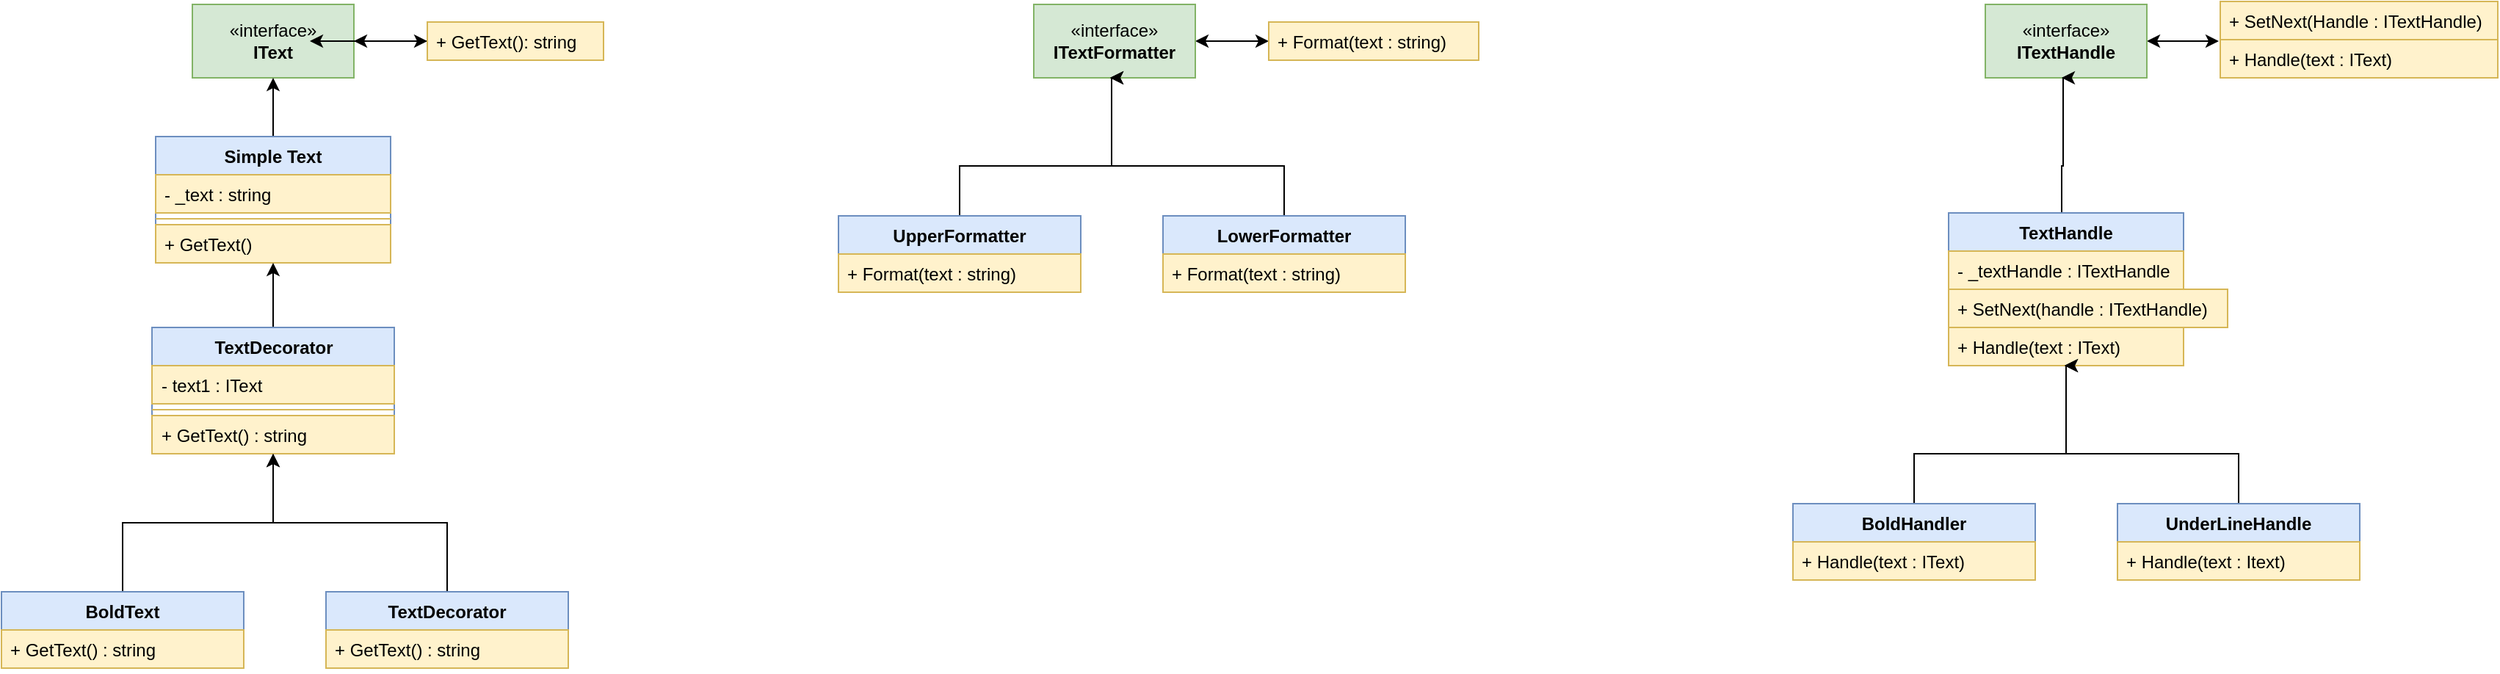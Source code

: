 <mxfile version="24.3.0" type="device">
  <diagram name="Page-1" id="FCb4uR7s8d6snr1PTSdy">
    <mxGraphModel dx="2035" dy="2242" grid="1" gridSize="10" guides="1" tooltips="1" connect="1" arrows="1" fold="1" page="1" pageScale="1" pageWidth="827" pageHeight="1169" math="0" shadow="0">
      <root>
        <mxCell id="0" />
        <mxCell id="1" parent="0" />
        <mxCell id="NWJbPEcg0emF1evyYPGT-3" style="edgeStyle=orthogonalEdgeStyle;rounded=0;orthogonalLoop=1;jettySize=auto;html=1;startArrow=classic;startFill=1;" edge="1" parent="1" source="NWJbPEcg0emF1evyYPGT-1" target="NWJbPEcg0emF1evyYPGT-2">
          <mxGeometry relative="1" as="geometry" />
        </mxCell>
        <mxCell id="NWJbPEcg0emF1evyYPGT-1" value="«interface»&lt;br&gt;&lt;b&gt;IText&lt;/b&gt;" style="html=1;whiteSpace=wrap;fillColor=#d5e8d4;strokeColor=#82b366;" vertex="1" parent="1">
          <mxGeometry x="130" width="110" height="50" as="geometry" />
        </mxCell>
        <mxCell id="NWJbPEcg0emF1evyYPGT-30" value="" style="edgeStyle=orthogonalEdgeStyle;rounded=0;orthogonalLoop=1;jettySize=auto;html=1;" edge="1" parent="1" source="NWJbPEcg0emF1evyYPGT-2">
          <mxGeometry relative="1" as="geometry">
            <mxPoint x="210" y="25" as="targetPoint" />
          </mxGeometry>
        </mxCell>
        <mxCell id="NWJbPEcg0emF1evyYPGT-2" value="+ GetText(): string" style="text;strokeColor=#d6b656;fillColor=#fff2cc;align=left;verticalAlign=top;spacingLeft=4;spacingRight=4;overflow=hidden;rotatable=0;points=[[0,0.5],[1,0.5]];portConstraint=eastwest;whiteSpace=wrap;html=1;" vertex="1" parent="1">
          <mxGeometry x="290" y="12" width="120" height="26" as="geometry" />
        </mxCell>
        <mxCell id="NWJbPEcg0emF1evyYPGT-12" style="edgeStyle=orthogonalEdgeStyle;rounded=0;orthogonalLoop=1;jettySize=auto;html=1;entryX=0.5;entryY=1;entryDx=0;entryDy=0;" edge="1" parent="1" source="NWJbPEcg0emF1evyYPGT-4" target="NWJbPEcg0emF1evyYPGT-1">
          <mxGeometry relative="1" as="geometry" />
        </mxCell>
        <mxCell id="NWJbPEcg0emF1evyYPGT-4" value="Simple Text" style="swimlane;fontStyle=1;align=center;verticalAlign=top;childLayout=stackLayout;horizontal=1;startSize=26;horizontalStack=0;resizeParent=1;resizeParentMax=0;resizeLast=0;collapsible=1;marginBottom=0;whiteSpace=wrap;html=1;fillColor=#dae8fc;strokeColor=#6c8ebf;" vertex="1" parent="1">
          <mxGeometry x="105" y="90" width="160" height="86" as="geometry" />
        </mxCell>
        <mxCell id="NWJbPEcg0emF1evyYPGT-5" value="- _text : string" style="text;strokeColor=#d6b656;fillColor=#fff2cc;align=left;verticalAlign=top;spacingLeft=4;spacingRight=4;overflow=hidden;rotatable=0;points=[[0,0.5],[1,0.5]];portConstraint=eastwest;whiteSpace=wrap;html=1;" vertex="1" parent="NWJbPEcg0emF1evyYPGT-4">
          <mxGeometry y="26" width="160" height="26" as="geometry" />
        </mxCell>
        <mxCell id="NWJbPEcg0emF1evyYPGT-6" value="" style="line;strokeWidth=1;fillColor=#fff2cc;align=left;verticalAlign=middle;spacingTop=-1;spacingLeft=3;spacingRight=3;rotatable=0;labelPosition=right;points=[];portConstraint=eastwest;strokeColor=#d6b656;" vertex="1" parent="NWJbPEcg0emF1evyYPGT-4">
          <mxGeometry y="52" width="160" height="8" as="geometry" />
        </mxCell>
        <mxCell id="NWJbPEcg0emF1evyYPGT-7" value="+ GetText()" style="text;strokeColor=#d6b656;fillColor=#fff2cc;align=left;verticalAlign=top;spacingLeft=4;spacingRight=4;overflow=hidden;rotatable=0;points=[[0,0.5],[1,0.5]];portConstraint=eastwest;whiteSpace=wrap;html=1;" vertex="1" parent="NWJbPEcg0emF1evyYPGT-4">
          <mxGeometry y="60" width="160" height="26" as="geometry" />
        </mxCell>
        <mxCell id="NWJbPEcg0emF1evyYPGT-17" style="edgeStyle=orthogonalEdgeStyle;rounded=0;orthogonalLoop=1;jettySize=auto;html=1;entryX=0.5;entryY=1;entryDx=0;entryDy=0;" edge="1" parent="1" source="NWJbPEcg0emF1evyYPGT-13" target="NWJbPEcg0emF1evyYPGT-4">
          <mxGeometry relative="1" as="geometry" />
        </mxCell>
        <mxCell id="NWJbPEcg0emF1evyYPGT-13" value="TextDecorator" style="swimlane;fontStyle=1;align=center;verticalAlign=top;childLayout=stackLayout;horizontal=1;startSize=26;horizontalStack=0;resizeParent=1;resizeParentMax=0;resizeLast=0;collapsible=1;marginBottom=0;whiteSpace=wrap;html=1;fillColor=#dae8fc;strokeColor=#6c8ebf;" vertex="1" parent="1">
          <mxGeometry x="102.5" y="220" width="165" height="86" as="geometry" />
        </mxCell>
        <mxCell id="NWJbPEcg0emF1evyYPGT-14" value="- text1 : IText" style="text;strokeColor=#d6b656;fillColor=#fff2cc;align=left;verticalAlign=top;spacingLeft=4;spacingRight=4;overflow=hidden;rotatable=0;points=[[0,0.5],[1,0.5]];portConstraint=eastwest;whiteSpace=wrap;html=1;" vertex="1" parent="NWJbPEcg0emF1evyYPGT-13">
          <mxGeometry y="26" width="165" height="26" as="geometry" />
        </mxCell>
        <mxCell id="NWJbPEcg0emF1evyYPGT-15" value="" style="line;strokeWidth=1;fillColor=#fff2cc;align=left;verticalAlign=middle;spacingTop=-1;spacingLeft=3;spacingRight=3;rotatable=0;labelPosition=right;points=[];portConstraint=eastwest;strokeColor=#d6b656;" vertex="1" parent="NWJbPEcg0emF1evyYPGT-13">
          <mxGeometry y="52" width="165" height="8" as="geometry" />
        </mxCell>
        <mxCell id="NWJbPEcg0emF1evyYPGT-16" value="+ GetText() : string" style="text;strokeColor=#d6b656;fillColor=#fff2cc;align=left;verticalAlign=top;spacingLeft=4;spacingRight=4;overflow=hidden;rotatable=0;points=[[0,0.5],[1,0.5]];portConstraint=eastwest;whiteSpace=wrap;html=1;" vertex="1" parent="NWJbPEcg0emF1evyYPGT-13">
          <mxGeometry y="60" width="165" height="26" as="geometry" />
        </mxCell>
        <mxCell id="NWJbPEcg0emF1evyYPGT-22" style="edgeStyle=orthogonalEdgeStyle;rounded=0;orthogonalLoop=1;jettySize=auto;html=1;entryX=0.5;entryY=1;entryDx=0;entryDy=0;" edge="1" parent="1" source="NWJbPEcg0emF1evyYPGT-18" target="NWJbPEcg0emF1evyYPGT-13">
          <mxGeometry relative="1" as="geometry" />
        </mxCell>
        <mxCell id="NWJbPEcg0emF1evyYPGT-18" value="BoldText" style="swimlane;fontStyle=1;align=center;verticalAlign=top;childLayout=stackLayout;horizontal=1;startSize=26;horizontalStack=0;resizeParent=1;resizeParentMax=0;resizeLast=0;collapsible=1;marginBottom=0;whiteSpace=wrap;html=1;fillColor=#dae8fc;strokeColor=#6c8ebf;" vertex="1" parent="1">
          <mxGeometry y="400" width="165" height="52" as="geometry" />
        </mxCell>
        <mxCell id="NWJbPEcg0emF1evyYPGT-21" value="+ GetText() : string" style="text;strokeColor=#d6b656;fillColor=#fff2cc;align=left;verticalAlign=top;spacingLeft=4;spacingRight=4;overflow=hidden;rotatable=0;points=[[0,0.5],[1,0.5]];portConstraint=eastwest;whiteSpace=wrap;html=1;" vertex="1" parent="NWJbPEcg0emF1evyYPGT-18">
          <mxGeometry y="26" width="165" height="26" as="geometry" />
        </mxCell>
        <mxCell id="NWJbPEcg0emF1evyYPGT-28" style="edgeStyle=orthogonalEdgeStyle;rounded=0;orthogonalLoop=1;jettySize=auto;html=1;entryX=0.5;entryY=1;entryDx=0;entryDy=0;" edge="1" parent="1" source="NWJbPEcg0emF1evyYPGT-24" target="NWJbPEcg0emF1evyYPGT-13">
          <mxGeometry relative="1" as="geometry" />
        </mxCell>
        <mxCell id="NWJbPEcg0emF1evyYPGT-24" value="TextDecorator" style="swimlane;fontStyle=1;align=center;verticalAlign=top;childLayout=stackLayout;horizontal=1;startSize=26;horizontalStack=0;resizeParent=1;resizeParentMax=0;resizeLast=0;collapsible=1;marginBottom=0;whiteSpace=wrap;html=1;fillColor=#dae8fc;strokeColor=#6c8ebf;" vertex="1" parent="1">
          <mxGeometry x="221" y="400" width="165" height="52" as="geometry" />
        </mxCell>
        <mxCell id="NWJbPEcg0emF1evyYPGT-27" value="+ GetText() : string" style="text;strokeColor=#d6b656;fillColor=#fff2cc;align=left;verticalAlign=top;spacingLeft=4;spacingRight=4;overflow=hidden;rotatable=0;points=[[0,0.5],[1,0.5]];portConstraint=eastwest;whiteSpace=wrap;html=1;" vertex="1" parent="NWJbPEcg0emF1evyYPGT-24">
          <mxGeometry y="26" width="165" height="26" as="geometry" />
        </mxCell>
        <mxCell id="NWJbPEcg0emF1evyYPGT-31" style="edgeStyle=orthogonalEdgeStyle;rounded=0;orthogonalLoop=1;jettySize=auto;html=1;startArrow=classic;startFill=1;" edge="1" parent="1" source="NWJbPEcg0emF1evyYPGT-32" target="NWJbPEcg0emF1evyYPGT-34">
          <mxGeometry relative="1" as="geometry" />
        </mxCell>
        <mxCell id="NWJbPEcg0emF1evyYPGT-32" value="«interface»&lt;br&gt;&lt;b&gt;ITextFormatter&lt;/b&gt;" style="html=1;whiteSpace=wrap;fillColor=#d5e8d4;strokeColor=#82b366;" vertex="1" parent="1">
          <mxGeometry x="703" width="110" height="50" as="geometry" />
        </mxCell>
        <mxCell id="NWJbPEcg0emF1evyYPGT-34" value="+ Format(text : string)" style="text;strokeColor=#d6b656;fillColor=#fff2cc;align=left;verticalAlign=top;spacingLeft=4;spacingRight=4;overflow=hidden;rotatable=0;points=[[0,0.5],[1,0.5]];portConstraint=eastwest;whiteSpace=wrap;html=1;" vertex="1" parent="1">
          <mxGeometry x="863" y="12" width="143" height="26" as="geometry" />
        </mxCell>
        <mxCell id="NWJbPEcg0emF1evyYPGT-35" style="edgeStyle=orthogonalEdgeStyle;rounded=0;orthogonalLoop=1;jettySize=auto;html=1;entryX=0.5;entryY=1;entryDx=0;entryDy=0;" edge="1" parent="1" source="NWJbPEcg0emF1evyYPGT-36">
          <mxGeometry relative="1" as="geometry">
            <mxPoint x="755" y="50" as="targetPoint" />
            <Array as="points">
              <mxPoint x="652" y="110" />
              <mxPoint x="756" y="110" />
              <mxPoint x="756" y="50" />
            </Array>
          </mxGeometry>
        </mxCell>
        <mxCell id="NWJbPEcg0emF1evyYPGT-36" value="UpperFormatter" style="swimlane;fontStyle=1;align=center;verticalAlign=top;childLayout=stackLayout;horizontal=1;startSize=26;horizontalStack=0;resizeParent=1;resizeParentMax=0;resizeLast=0;collapsible=1;marginBottom=0;whiteSpace=wrap;html=1;fillColor=#dae8fc;strokeColor=#6c8ebf;" vertex="1" parent="1">
          <mxGeometry x="570" y="144" width="165" height="52" as="geometry" />
        </mxCell>
        <mxCell id="NWJbPEcg0emF1evyYPGT-37" value="+ Format(text : string)" style="text;strokeColor=#d6b656;fillColor=#fff2cc;align=left;verticalAlign=top;spacingLeft=4;spacingRight=4;overflow=hidden;rotatable=0;points=[[0,0.5],[1,0.5]];portConstraint=eastwest;whiteSpace=wrap;html=1;" vertex="1" parent="NWJbPEcg0emF1evyYPGT-36">
          <mxGeometry y="26" width="165" height="26" as="geometry" />
        </mxCell>
        <mxCell id="NWJbPEcg0emF1evyYPGT-38" style="edgeStyle=orthogonalEdgeStyle;rounded=0;orthogonalLoop=1;jettySize=auto;html=1;entryX=0.5;entryY=1;entryDx=0;entryDy=0;" edge="1" parent="1" source="NWJbPEcg0emF1evyYPGT-39">
          <mxGeometry relative="1" as="geometry">
            <mxPoint x="755" y="50" as="targetPoint" />
            <Array as="points">
              <mxPoint x="874" y="110" />
              <mxPoint x="756" y="110" />
              <mxPoint x="756" y="50" />
            </Array>
          </mxGeometry>
        </mxCell>
        <mxCell id="NWJbPEcg0emF1evyYPGT-39" value="LowerFormatter" style="swimlane;fontStyle=1;align=center;verticalAlign=top;childLayout=stackLayout;horizontal=1;startSize=26;horizontalStack=0;resizeParent=1;resizeParentMax=0;resizeLast=0;collapsible=1;marginBottom=0;whiteSpace=wrap;html=1;fillColor=#dae8fc;strokeColor=#6c8ebf;" vertex="1" parent="1">
          <mxGeometry x="791" y="144" width="165" height="52" as="geometry" />
        </mxCell>
        <mxCell id="NWJbPEcg0emF1evyYPGT-40" value="+ Format(text : string)" style="text;strokeColor=#d6b656;fillColor=#fff2cc;align=left;verticalAlign=top;spacingLeft=4;spacingRight=4;overflow=hidden;rotatable=0;points=[[0,0.5],[1,0.5]];portConstraint=eastwest;whiteSpace=wrap;html=1;" vertex="1" parent="NWJbPEcg0emF1evyYPGT-39">
          <mxGeometry y="26" width="165" height="26" as="geometry" />
        </mxCell>
        <mxCell id="NWJbPEcg0emF1evyYPGT-41" style="edgeStyle=orthogonalEdgeStyle;rounded=0;orthogonalLoop=1;jettySize=auto;html=1;startArrow=classic;startFill=1;" edge="1" parent="1" source="NWJbPEcg0emF1evyYPGT-42">
          <mxGeometry relative="1" as="geometry">
            <mxPoint x="1510" y="25" as="targetPoint" />
          </mxGeometry>
        </mxCell>
        <mxCell id="NWJbPEcg0emF1evyYPGT-42" value="«interface»&lt;br&gt;&lt;b&gt;ITextHandle&lt;/b&gt;" style="html=1;whiteSpace=wrap;fillColor=#d5e8d4;strokeColor=#82b366;" vertex="1" parent="1">
          <mxGeometry x="1351" width="110" height="50" as="geometry" />
        </mxCell>
        <mxCell id="NWJbPEcg0emF1evyYPGT-43" value="+ SetNext(Handle :&amp;nbsp;ITextHandle)" style="text;strokeColor=#d6b656;fillColor=#fff2cc;align=left;verticalAlign=top;spacingLeft=4;spacingRight=4;overflow=hidden;rotatable=0;points=[[0,0.5],[1,0.5]];portConstraint=eastwest;whiteSpace=wrap;html=1;" vertex="1" parent="1">
          <mxGeometry x="1511" y="-2" width="189" height="26" as="geometry" />
        </mxCell>
        <mxCell id="NWJbPEcg0emF1evyYPGT-44" style="edgeStyle=orthogonalEdgeStyle;rounded=0;orthogonalLoop=1;jettySize=auto;html=1;entryX=0.5;entryY=1;entryDx=0;entryDy=0;exitX=0.5;exitY=0;exitDx=0;exitDy=0;" edge="1" parent="1" source="NWJbPEcg0emF1evyYPGT-45">
          <mxGeometry relative="1" as="geometry">
            <mxPoint x="1403" y="50" as="targetPoint" />
            <Array as="points">
              <mxPoint x="1403" y="144" />
              <mxPoint x="1403" y="110" />
              <mxPoint x="1404" y="110" />
              <mxPoint x="1404" y="50" />
            </Array>
          </mxGeometry>
        </mxCell>
        <mxCell id="NWJbPEcg0emF1evyYPGT-45" value="TextHandle" style="swimlane;fontStyle=1;align=center;verticalAlign=top;childLayout=stackLayout;horizontal=1;startSize=26;horizontalStack=0;resizeParent=1;resizeParentMax=0;resizeLast=0;collapsible=1;marginBottom=0;whiteSpace=wrap;html=1;fillColor=#dae8fc;strokeColor=#6c8ebf;" vertex="1" parent="1">
          <mxGeometry x="1326" y="142" width="160" height="52" as="geometry" />
        </mxCell>
        <mxCell id="NWJbPEcg0emF1evyYPGT-46" value="- _textHandle :&amp;nbsp;ITextHandle" style="text;strokeColor=#d6b656;fillColor=#fff2cc;align=left;verticalAlign=top;spacingLeft=4;spacingRight=4;overflow=hidden;rotatable=0;points=[[0,0.5],[1,0.5]];portConstraint=eastwest;whiteSpace=wrap;html=1;" vertex="1" parent="NWJbPEcg0emF1evyYPGT-45">
          <mxGeometry y="26" width="160" height="26" as="geometry" />
        </mxCell>
        <mxCell id="NWJbPEcg0emF1evyYPGT-50" value="+ Handle(text : IText)" style="text;strokeColor=#d6b656;fillColor=#fff2cc;align=left;verticalAlign=top;spacingLeft=4;spacingRight=4;overflow=hidden;rotatable=0;points=[[0,0.5],[1,0.5]];portConstraint=eastwest;whiteSpace=wrap;html=1;" vertex="1" parent="1">
          <mxGeometry x="1511" y="24" width="189" height="26" as="geometry" />
        </mxCell>
        <mxCell id="NWJbPEcg0emF1evyYPGT-51" value="+ SetNext(handle :&amp;nbsp;ITextHandle)" style="text;strokeColor=#d6b656;fillColor=#fff2cc;align=left;verticalAlign=top;spacingLeft=4;spacingRight=4;overflow=hidden;rotatable=0;points=[[0,0.5],[1,0.5]];portConstraint=eastwest;whiteSpace=wrap;html=1;" vertex="1" parent="1">
          <mxGeometry x="1326" y="194" width="190" height="26" as="geometry" />
        </mxCell>
        <mxCell id="NWJbPEcg0emF1evyYPGT-52" value="+ Handle(text : IText)" style="text;strokeColor=#d6b656;fillColor=#fff2cc;align=left;verticalAlign=top;spacingLeft=4;spacingRight=4;overflow=hidden;rotatable=0;points=[[0,0.5],[1,0.5]];portConstraint=eastwest;whiteSpace=wrap;html=1;" vertex="1" parent="1">
          <mxGeometry x="1326" y="220" width="160" height="26" as="geometry" />
        </mxCell>
        <mxCell id="NWJbPEcg0emF1evyYPGT-53" style="edgeStyle=orthogonalEdgeStyle;rounded=0;orthogonalLoop=1;jettySize=auto;html=1;entryX=0.5;entryY=1;entryDx=0;entryDy=0;" edge="1" parent="1" source="NWJbPEcg0emF1evyYPGT-54">
          <mxGeometry relative="1" as="geometry">
            <mxPoint x="1405" y="246" as="targetPoint" />
            <Array as="points">
              <mxPoint x="1302" y="306" />
              <mxPoint x="1406" y="306" />
              <mxPoint x="1406" y="246" />
            </Array>
          </mxGeometry>
        </mxCell>
        <mxCell id="NWJbPEcg0emF1evyYPGT-54" value="BoldHandler" style="swimlane;fontStyle=1;align=center;verticalAlign=top;childLayout=stackLayout;horizontal=1;startSize=26;horizontalStack=0;resizeParent=1;resizeParentMax=0;resizeLast=0;collapsible=1;marginBottom=0;whiteSpace=wrap;html=1;fillColor=#dae8fc;strokeColor=#6c8ebf;" vertex="1" parent="1">
          <mxGeometry x="1220" y="340" width="165" height="52" as="geometry" />
        </mxCell>
        <mxCell id="NWJbPEcg0emF1evyYPGT-55" value="+ Handle(text : IText)" style="text;strokeColor=#d6b656;fillColor=#fff2cc;align=left;verticalAlign=top;spacingLeft=4;spacingRight=4;overflow=hidden;rotatable=0;points=[[0,0.5],[1,0.5]];portConstraint=eastwest;whiteSpace=wrap;html=1;" vertex="1" parent="NWJbPEcg0emF1evyYPGT-54">
          <mxGeometry y="26" width="165" height="26" as="geometry" />
        </mxCell>
        <mxCell id="NWJbPEcg0emF1evyYPGT-56" style="edgeStyle=orthogonalEdgeStyle;rounded=0;orthogonalLoop=1;jettySize=auto;html=1;entryX=0.5;entryY=1;entryDx=0;entryDy=0;" edge="1" parent="1" source="NWJbPEcg0emF1evyYPGT-57">
          <mxGeometry relative="1" as="geometry">
            <mxPoint x="1405" y="246" as="targetPoint" />
            <Array as="points">
              <mxPoint x="1524" y="306" />
              <mxPoint x="1406" y="306" />
              <mxPoint x="1406" y="246" />
            </Array>
          </mxGeometry>
        </mxCell>
        <mxCell id="NWJbPEcg0emF1evyYPGT-57" value="UnderLineHandle" style="swimlane;fontStyle=1;align=center;verticalAlign=top;childLayout=stackLayout;horizontal=1;startSize=26;horizontalStack=0;resizeParent=1;resizeParentMax=0;resizeLast=0;collapsible=1;marginBottom=0;whiteSpace=wrap;html=1;fillColor=#dae8fc;strokeColor=#6c8ebf;" vertex="1" parent="1">
          <mxGeometry x="1441" y="340" width="165" height="52" as="geometry" />
        </mxCell>
        <mxCell id="NWJbPEcg0emF1evyYPGT-58" value="+ Handle(text : Itext)" style="text;strokeColor=#d6b656;fillColor=#fff2cc;align=left;verticalAlign=top;spacingLeft=4;spacingRight=4;overflow=hidden;rotatable=0;points=[[0,0.5],[1,0.5]];portConstraint=eastwest;whiteSpace=wrap;html=1;" vertex="1" parent="NWJbPEcg0emF1evyYPGT-57">
          <mxGeometry y="26" width="165" height="26" as="geometry" />
        </mxCell>
      </root>
    </mxGraphModel>
  </diagram>
</mxfile>
